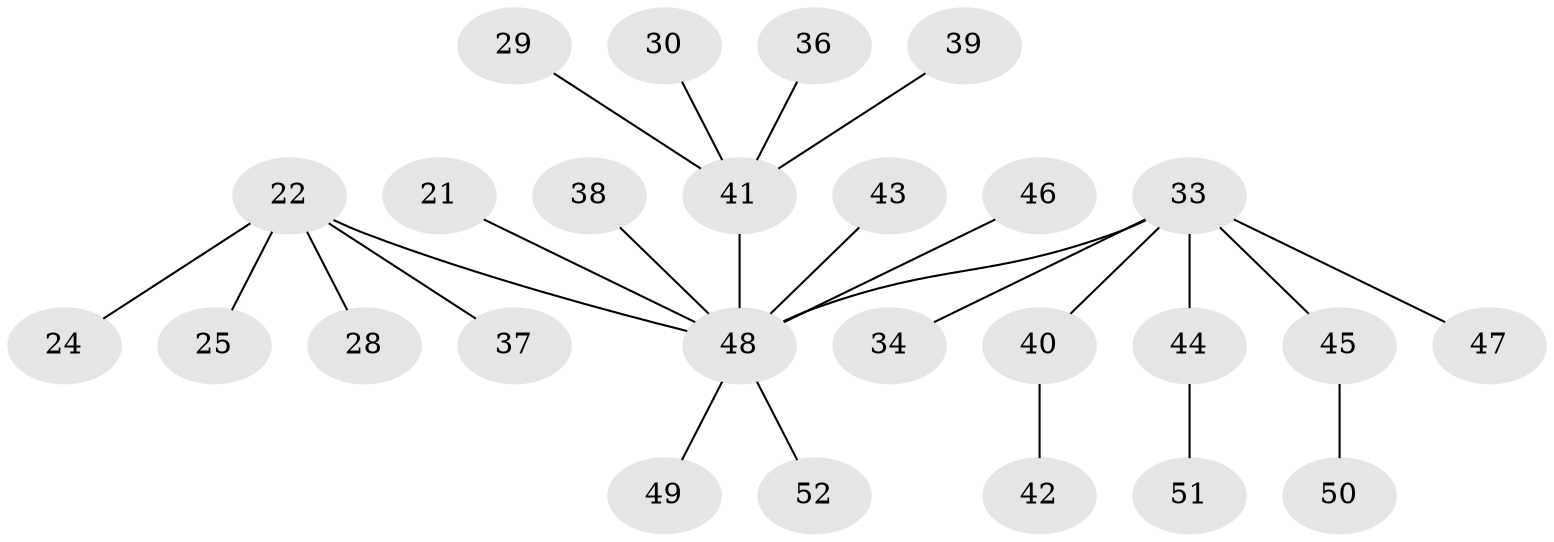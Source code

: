 // original degree distribution, {4: 0.11538461538461539, 3: 0.11538461538461539, 5: 0.038461538461538464, 1: 0.5, 2: 0.23076923076923078}
// Generated by graph-tools (version 1.1) at 2025/52/03/09/25 04:52:49]
// undirected, 26 vertices, 25 edges
graph export_dot {
graph [start="1"]
  node [color=gray90,style=filled];
  21;
  22 [super="+20"];
  24;
  25;
  28;
  29;
  30;
  33 [super="+14+17+18+26+32"];
  34;
  36;
  37;
  38;
  39;
  40;
  41 [super="+23+19+10+27"];
  42;
  43;
  44;
  45;
  46;
  47;
  48 [super="+7+8+12+35+16"];
  49;
  50;
  51;
  52;
  21 -- 48;
  22 -- 25;
  22 -- 37;
  22 -- 24;
  22 -- 28;
  22 -- 48;
  29 -- 41;
  30 -- 41;
  33 -- 34;
  33 -- 44;
  33 -- 48;
  33 -- 40;
  33 -- 47;
  33 -- 45;
  36 -- 41;
  38 -- 48;
  39 -- 41;
  40 -- 42;
  41 -- 48;
  43 -- 48;
  44 -- 51;
  45 -- 50;
  46 -- 48;
  48 -- 49;
  48 -- 52;
}
